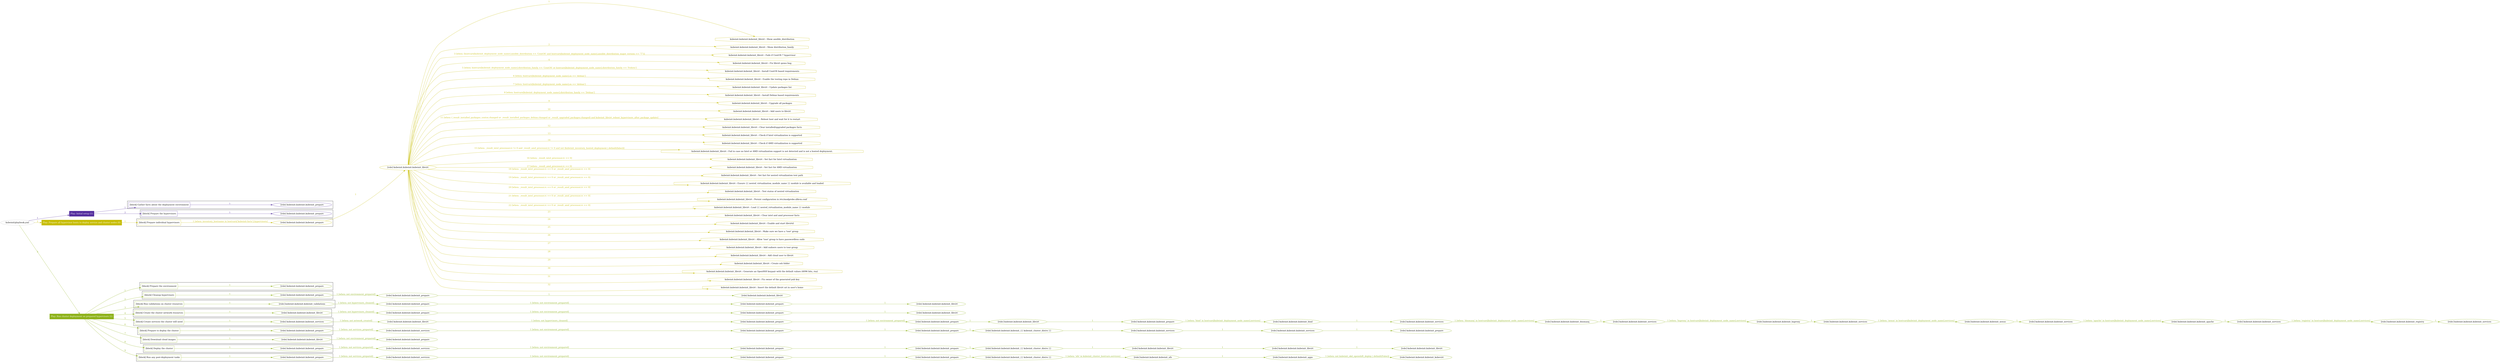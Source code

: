 digraph {
	graph [concentrate=true ordering=in rankdir=LR ratio=fill]
	edge [esep=5 sep=10]
	"kubeinit/playbook.yml" [id=root_node style=dotted]
	play_e0bf4c08 [label="Play: Initial setup (1)" color="#542e9e" fontcolor="#ffffff" id=play_e0bf4c08 shape=box style=filled tooltip=localhost]
	"kubeinit/playbook.yml" -> play_e0bf4c08 [label="1 " color="#542e9e" fontcolor="#542e9e" id=edge_5401f3f8 labeltooltip="1 " tooltip="1 "]
	subgraph "kubeinit.kubeinit.kubeinit_prepare" {
		role_69e6ae1b [label="[role] kubeinit.kubeinit.kubeinit_prepare" color="#542e9e" id=role_69e6ae1b tooltip="kubeinit.kubeinit.kubeinit_prepare"]
	}
	subgraph "kubeinit.kubeinit.kubeinit_prepare" {
		role_d6c76d60 [label="[role] kubeinit.kubeinit.kubeinit_prepare" color="#542e9e" id=role_d6c76d60 tooltip="kubeinit.kubeinit.kubeinit_prepare"]
	}
	subgraph "Play: Initial setup (1)" {
		play_e0bf4c08 -> block_129c2f53 [label=1 color="#542e9e" fontcolor="#542e9e" id=edge_1b90cc69 labeltooltip=1 tooltip=1]
		subgraph cluster_block_129c2f53 {
			block_129c2f53 [label="[block] Gather facts about the deployment environment" color="#542e9e" id=block_129c2f53 labeltooltip="Gather facts about the deployment environment" shape=box tooltip="Gather facts about the deployment environment"]
			block_129c2f53 -> role_69e6ae1b [label="1 " color="#542e9e" fontcolor="#542e9e" id=edge_d80760c0 labeltooltip="1 " tooltip="1 "]
		}
		play_e0bf4c08 -> block_8a245f55 [label=2 color="#542e9e" fontcolor="#542e9e" id=edge_60ea6bc7 labeltooltip=2 tooltip=2]
		subgraph cluster_block_8a245f55 {
			block_8a245f55 [label="[block] Prepare the hypervisors" color="#542e9e" id=block_8a245f55 labeltooltip="Prepare the hypervisors" shape=box tooltip="Prepare the hypervisors"]
			block_8a245f55 -> role_d6c76d60 [label="1 " color="#542e9e" fontcolor="#542e9e" id=edge_ec549a8e labeltooltip="1 " tooltip="1 "]
		}
	}
	play_4bc0455b [label="Play: Prepare all hypervisor hosts to deploy service and cluster nodes (0)" color="#c7bd05" fontcolor="#ffffff" id=play_4bc0455b shape=box style=filled tooltip="Play: Prepare all hypervisor hosts to deploy service and cluster nodes (0)"]
	"kubeinit/playbook.yml" -> play_4bc0455b [label="2 " color="#c7bd05" fontcolor="#c7bd05" id=edge_c69c53cf labeltooltip="2 " tooltip="2 "]
	subgraph "kubeinit.kubeinit.kubeinit_libvirt" {
		role_d40d4c05 [label="[role] kubeinit.kubeinit.kubeinit_libvirt" color="#c7bd05" id=role_d40d4c05 tooltip="kubeinit.kubeinit.kubeinit_libvirt"]
		task_e41931c2 [label="kubeinit.kubeinit.kubeinit_libvirt : Show ansible_distribution" color="#c7bd05" id=task_e41931c2 shape=octagon tooltip="kubeinit.kubeinit.kubeinit_libvirt : Show ansible_distribution"]
		role_d40d4c05 -> task_e41931c2 [label="1 " color="#c7bd05" fontcolor="#c7bd05" id=edge_30d52882 labeltooltip="1 " tooltip="1 "]
		task_c9f670c4 [label="kubeinit.kubeinit.kubeinit_libvirt : Show distribution_family" color="#c7bd05" id=task_c9f670c4 shape=octagon tooltip="kubeinit.kubeinit.kubeinit_libvirt : Show distribution_family"]
		role_d40d4c05 -> task_c9f670c4 [label="2 " color="#c7bd05" fontcolor="#c7bd05" id=edge_01db34e8 labeltooltip="2 " tooltip="2 "]
		task_d86501c7 [label="kubeinit.kubeinit.kubeinit_libvirt : Fails if CentOS 7 hypervisor" color="#c7bd05" id=task_d86501c7 shape=octagon tooltip="kubeinit.kubeinit.kubeinit_libvirt : Fails if CentOS 7 hypervisor"]
		role_d40d4c05 -> task_d86501c7 [label="3 [when: (hostvars[kubeinit_deployment_node_name].ansible_distribution == 'CentOS' and hostvars[kubeinit_deployment_node_name].ansible_distribution_major_version == \"7\")]" color="#c7bd05" fontcolor="#c7bd05" id=edge_7b9d6474 labeltooltip="3 [when: (hostvars[kubeinit_deployment_node_name].ansible_distribution == 'CentOS' and hostvars[kubeinit_deployment_node_name].ansible_distribution_major_version == \"7\")]" tooltip="3 [when: (hostvars[kubeinit_deployment_node_name].ansible_distribution == 'CentOS' and hostvars[kubeinit_deployment_node_name].ansible_distribution_major_version == \"7\")]"]
		task_9f5f9e89 [label="kubeinit.kubeinit.kubeinit_libvirt : Fix libvirt qemu bug" color="#c7bd05" id=task_9f5f9e89 shape=octagon tooltip="kubeinit.kubeinit.kubeinit_libvirt : Fix libvirt qemu bug"]
		role_d40d4c05 -> task_9f5f9e89 [label="4 " color="#c7bd05" fontcolor="#c7bd05" id=edge_3f93f304 labeltooltip="4 " tooltip="4 "]
		task_f97c9499 [label="kubeinit.kubeinit.kubeinit_libvirt : Install CentOS based requirements" color="#c7bd05" id=task_f97c9499 shape=octagon tooltip="kubeinit.kubeinit.kubeinit_libvirt : Install CentOS based requirements"]
		role_d40d4c05 -> task_f97c9499 [label="5 [when: hostvars[kubeinit_deployment_node_name].distribution_family == 'CentOS' or hostvars[kubeinit_deployment_node_name].distribution_family == 'Fedora']" color="#c7bd05" fontcolor="#c7bd05" id=edge_41f7c8f1 labeltooltip="5 [when: hostvars[kubeinit_deployment_node_name].distribution_family == 'CentOS' or hostvars[kubeinit_deployment_node_name].distribution_family == 'Fedora']" tooltip="5 [when: hostvars[kubeinit_deployment_node_name].distribution_family == 'CentOS' or hostvars[kubeinit_deployment_node_name].distribution_family == 'Fedora']"]
		task_84f9e36e [label="kubeinit.kubeinit.kubeinit_libvirt : Enable the testing repo in Debian" color="#c7bd05" id=task_84f9e36e shape=octagon tooltip="kubeinit.kubeinit.kubeinit_libvirt : Enable the testing repo in Debian"]
		role_d40d4c05 -> task_84f9e36e [label="6 [when: hostvars[kubeinit_deployment_node_name].os == 'debian']" color="#c7bd05" fontcolor="#c7bd05" id=edge_2ae220fc labeltooltip="6 [when: hostvars[kubeinit_deployment_node_name].os == 'debian']" tooltip="6 [when: hostvars[kubeinit_deployment_node_name].os == 'debian']"]
		task_37256a7b [label="kubeinit.kubeinit.kubeinit_libvirt : Update packages list" color="#c7bd05" id=task_37256a7b shape=octagon tooltip="kubeinit.kubeinit.kubeinit_libvirt : Update packages list"]
		role_d40d4c05 -> task_37256a7b [label="7 [when: hostvars[kubeinit_deployment_node_name].os == 'debian']" color="#c7bd05" fontcolor="#c7bd05" id=edge_0f2add7b labeltooltip="7 [when: hostvars[kubeinit_deployment_node_name].os == 'debian']" tooltip="7 [when: hostvars[kubeinit_deployment_node_name].os == 'debian']"]
		task_597ce46a [label="kubeinit.kubeinit.kubeinit_libvirt : Install Debian based requirements" color="#c7bd05" id=task_597ce46a shape=octagon tooltip="kubeinit.kubeinit.kubeinit_libvirt : Install Debian based requirements"]
		role_d40d4c05 -> task_597ce46a [label="8 [when: hostvars[kubeinit_deployment_node_name].distribution_family == 'Debian']" color="#c7bd05" fontcolor="#c7bd05" id=edge_6c8451ca labeltooltip="8 [when: hostvars[kubeinit_deployment_node_name].distribution_family == 'Debian']" tooltip="8 [when: hostvars[kubeinit_deployment_node_name].distribution_family == 'Debian']"]
		task_4a034f60 [label="kubeinit.kubeinit.kubeinit_libvirt : Upgrade all packages" color="#c7bd05" id=task_4a034f60 shape=octagon tooltip="kubeinit.kubeinit.kubeinit_libvirt : Upgrade all packages"]
		role_d40d4c05 -> task_4a034f60 [label="9 " color="#c7bd05" fontcolor="#c7bd05" id=edge_32ea7c5d labeltooltip="9 " tooltip="9 "]
		task_dfaf95fa [label="kubeinit.kubeinit.kubeinit_libvirt : Add users to libvirt" color="#c7bd05" id=task_dfaf95fa shape=octagon tooltip="kubeinit.kubeinit.kubeinit_libvirt : Add users to libvirt"]
		role_d40d4c05 -> task_dfaf95fa [label="10 " color="#c7bd05" fontcolor="#c7bd05" id=edge_50f6bd4f labeltooltip="10 " tooltip="10 "]
		task_f753045e [label="kubeinit.kubeinit.kubeinit_libvirt : Reboot host and wait for it to restart" color="#c7bd05" id=task_f753045e shape=octagon tooltip="kubeinit.kubeinit.kubeinit_libvirt : Reboot host and wait for it to restart"]
		role_d40d4c05 -> task_f753045e [label="11 [when: (_result_installed_packages_centos.changed or _result_installed_packages_debian.changed or _result_upgraded_packages.changed) and kubeinit_libvirt_reboot_hypervisors_after_package_update]" color="#c7bd05" fontcolor="#c7bd05" id=edge_c9550d17 labeltooltip="11 [when: (_result_installed_packages_centos.changed or _result_installed_packages_debian.changed or _result_upgraded_packages.changed) and kubeinit_libvirt_reboot_hypervisors_after_package_update]" tooltip="11 [when: (_result_installed_packages_centos.changed or _result_installed_packages_debian.changed or _result_upgraded_packages.changed) and kubeinit_libvirt_reboot_hypervisors_after_package_update]"]
		task_4d176b9f [label="kubeinit.kubeinit.kubeinit_libvirt : Clear installed/upgraded packages facts" color="#c7bd05" id=task_4d176b9f shape=octagon tooltip="kubeinit.kubeinit.kubeinit_libvirt : Clear installed/upgraded packages facts"]
		role_d40d4c05 -> task_4d176b9f [label="12 " color="#c7bd05" fontcolor="#c7bd05" id=edge_e0715146 labeltooltip="12 " tooltip="12 "]
		task_6f0e2f6c [label="kubeinit.kubeinit.kubeinit_libvirt : Check if Intel virtualization is supported" color="#c7bd05" id=task_6f0e2f6c shape=octagon tooltip="kubeinit.kubeinit.kubeinit_libvirt : Check if Intel virtualization is supported"]
		role_d40d4c05 -> task_6f0e2f6c [label="13 " color="#c7bd05" fontcolor="#c7bd05" id=edge_3e3944f4 labeltooltip="13 " tooltip="13 "]
		task_b70d9d99 [label="kubeinit.kubeinit.kubeinit_libvirt : Check if AMD virtualization is supported" color="#c7bd05" id=task_b70d9d99 shape=octagon tooltip="kubeinit.kubeinit.kubeinit_libvirt : Check if AMD virtualization is supported"]
		role_d40d4c05 -> task_b70d9d99 [label="14 " color="#c7bd05" fontcolor="#c7bd05" id=edge_db18f4e1 labeltooltip="14 " tooltip="14 "]
		task_955aed66 [label="kubeinit.kubeinit.kubeinit_libvirt : Fail in case no Intel or AMD virtualization support is not detected and is not a hosted deployment." color="#c7bd05" id=task_955aed66 shape=octagon tooltip="kubeinit.kubeinit.kubeinit_libvirt : Fail in case no Intel or AMD virtualization support is not detected and is not a hosted deployment."]
		role_d40d4c05 -> task_955aed66 [label="15 [when: _result_intel_processor.rc != 0 and _result_amd_processor.rc != 0 and not (kubeinit_inventory_hosted_deployment | default(false))]" color="#c7bd05" fontcolor="#c7bd05" id=edge_36eab62c labeltooltip="15 [when: _result_intel_processor.rc != 0 and _result_amd_processor.rc != 0 and not (kubeinit_inventory_hosted_deployment | default(false))]" tooltip="15 [when: _result_intel_processor.rc != 0 and _result_amd_processor.rc != 0 and not (kubeinit_inventory_hosted_deployment | default(false))]"]
		task_32be20cb [label="kubeinit.kubeinit.kubeinit_libvirt : Set fact for Intel virtualization" color="#c7bd05" id=task_32be20cb shape=octagon tooltip="kubeinit.kubeinit.kubeinit_libvirt : Set fact for Intel virtualization"]
		role_d40d4c05 -> task_32be20cb [label="16 [when: _result_intel_processor.rc == 0]" color="#c7bd05" fontcolor="#c7bd05" id=edge_2c08de52 labeltooltip="16 [when: _result_intel_processor.rc == 0]" tooltip="16 [when: _result_intel_processor.rc == 0]"]
		task_5bd2295d [label="kubeinit.kubeinit.kubeinit_libvirt : Set fact for AMD virtualization" color="#c7bd05" id=task_5bd2295d shape=octagon tooltip="kubeinit.kubeinit.kubeinit_libvirt : Set fact for AMD virtualization"]
		role_d40d4c05 -> task_5bd2295d [label="17 [when: _result_amd_processor.rc == 0]" color="#c7bd05" fontcolor="#c7bd05" id=edge_10561c8c labeltooltip="17 [when: _result_amd_processor.rc == 0]" tooltip="17 [when: _result_amd_processor.rc == 0]"]
		task_863f5dbf [label="kubeinit.kubeinit.kubeinit_libvirt : Set fact for nested virtualization test path" color="#c7bd05" id=task_863f5dbf shape=octagon tooltip="kubeinit.kubeinit.kubeinit_libvirt : Set fact for nested virtualization test path"]
		role_d40d4c05 -> task_863f5dbf [label="18 [when: _result_intel_processor.rc == 0 or _result_amd_processor.rc == 0]" color="#c7bd05" fontcolor="#c7bd05" id=edge_f1118306 labeltooltip="18 [when: _result_intel_processor.rc == 0 or _result_amd_processor.rc == 0]" tooltip="18 [when: _result_intel_processor.rc == 0 or _result_amd_processor.rc == 0]"]
		task_ead2997d [label="kubeinit.kubeinit.kubeinit_libvirt : Ensure {{ nested_virtualization_module_name }} module is available and loaded" color="#c7bd05" id=task_ead2997d shape=octagon tooltip="kubeinit.kubeinit.kubeinit_libvirt : Ensure {{ nested_virtualization_module_name }} module is available and loaded"]
		role_d40d4c05 -> task_ead2997d [label="19 [when: _result_intel_processor.rc == 0 or _result_amd_processor.rc == 0]" color="#c7bd05" fontcolor="#c7bd05" id=edge_8fea46fe labeltooltip="19 [when: _result_intel_processor.rc == 0 or _result_amd_processor.rc == 0]" tooltip="19 [when: _result_intel_processor.rc == 0 or _result_amd_processor.rc == 0]"]
		task_deb75cb1 [label="kubeinit.kubeinit.kubeinit_libvirt : Test status of nested virtualization" color="#c7bd05" id=task_deb75cb1 shape=octagon tooltip="kubeinit.kubeinit.kubeinit_libvirt : Test status of nested virtualization"]
		role_d40d4c05 -> task_deb75cb1 [label="20 [when: _result_intel_processor.rc == 0 or _result_amd_processor.rc == 0]" color="#c7bd05" fontcolor="#c7bd05" id=edge_4fb8304d labeltooltip="20 [when: _result_intel_processor.rc == 0 or _result_amd_processor.rc == 0]" tooltip="20 [when: _result_intel_processor.rc == 0 or _result_amd_processor.rc == 0]"]
		task_1b7b8a47 [label="kubeinit.kubeinit.kubeinit_libvirt : Persist configuration in /etc/modprobe.d/kvm.conf" color="#c7bd05" id=task_1b7b8a47 shape=octagon tooltip="kubeinit.kubeinit.kubeinit_libvirt : Persist configuration in /etc/modprobe.d/kvm.conf"]
		role_d40d4c05 -> task_1b7b8a47 [label="21 [when: _result_intel_processor.rc == 0 or _result_amd_processor.rc == 0]" color="#c7bd05" fontcolor="#c7bd05" id=edge_b06e1d0c labeltooltip="21 [when: _result_intel_processor.rc == 0 or _result_amd_processor.rc == 0]" tooltip="21 [when: _result_intel_processor.rc == 0 or _result_amd_processor.rc == 0]"]
		task_67653098 [label="kubeinit.kubeinit.kubeinit_libvirt : Load {{ nested_virtualization_module_name }} module" color="#c7bd05" id=task_67653098 shape=octagon tooltip="kubeinit.kubeinit.kubeinit_libvirt : Load {{ nested_virtualization_module_name }} module"]
		role_d40d4c05 -> task_67653098 [label="22 [when: _result_intel_processor.rc == 0 or _result_amd_processor.rc == 0]" color="#c7bd05" fontcolor="#c7bd05" id=edge_377772fb labeltooltip="22 [when: _result_intel_processor.rc == 0 or _result_amd_processor.rc == 0]" tooltip="22 [when: _result_intel_processor.rc == 0 or _result_amd_processor.rc == 0]"]
		task_587af7a3 [label="kubeinit.kubeinit.kubeinit_libvirt : Clear intel and amd processor facts" color="#c7bd05" id=task_587af7a3 shape=octagon tooltip="kubeinit.kubeinit.kubeinit_libvirt : Clear intel and amd processor facts"]
		role_d40d4c05 -> task_587af7a3 [label="23 " color="#c7bd05" fontcolor="#c7bd05" id=edge_5ef863fd labeltooltip="23 " tooltip="23 "]
		task_39c27777 [label="kubeinit.kubeinit.kubeinit_libvirt : Enable and start libvirtd" color="#c7bd05" id=task_39c27777 shape=octagon tooltip="kubeinit.kubeinit.kubeinit_libvirt : Enable and start libvirtd"]
		role_d40d4c05 -> task_39c27777 [label="24 " color="#c7bd05" fontcolor="#c7bd05" id=edge_99a2fe02 labeltooltip="24 " tooltip="24 "]
		task_4f30ce5c [label="kubeinit.kubeinit.kubeinit_libvirt : Make sure we have a 'toor' group" color="#c7bd05" id=task_4f30ce5c shape=octagon tooltip="kubeinit.kubeinit.kubeinit_libvirt : Make sure we have a 'toor' group"]
		role_d40d4c05 -> task_4f30ce5c [label="25 " color="#c7bd05" fontcolor="#c7bd05" id=edge_bdc59e83 labeltooltip="25 " tooltip="25 "]
		task_d09bcdd7 [label="kubeinit.kubeinit.kubeinit_libvirt : Allow 'toor' group to have passwordless sudo" color="#c7bd05" id=task_d09bcdd7 shape=octagon tooltip="kubeinit.kubeinit.kubeinit_libvirt : Allow 'toor' group to have passwordless sudo"]
		role_d40d4c05 -> task_d09bcdd7 [label="26 " color="#c7bd05" fontcolor="#c7bd05" id=edge_a4713ff1 labeltooltip="26 " tooltip="26 "]
		task_57490434 [label="kubeinit.kubeinit.kubeinit_libvirt : Add sudoers users to toor group" color="#c7bd05" id=task_57490434 shape=octagon tooltip="kubeinit.kubeinit.kubeinit_libvirt : Add sudoers users to toor group"]
		role_d40d4c05 -> task_57490434 [label="27 " color="#c7bd05" fontcolor="#c7bd05" id=edge_cfaaf73c labeltooltip="27 " tooltip="27 "]
		task_454d489e [label="kubeinit.kubeinit.kubeinit_libvirt : Add cloud user to libvirt" color="#c7bd05" id=task_454d489e shape=octagon tooltip="kubeinit.kubeinit.kubeinit_libvirt : Add cloud user to libvirt"]
		role_d40d4c05 -> task_454d489e [label="28 " color="#c7bd05" fontcolor="#c7bd05" id=edge_e1e58537 labeltooltip="28 " tooltip="28 "]
		task_1ac6f09b [label="kubeinit.kubeinit.kubeinit_libvirt : Create ssh folder" color="#c7bd05" id=task_1ac6f09b shape=octagon tooltip="kubeinit.kubeinit.kubeinit_libvirt : Create ssh folder"]
		role_d40d4c05 -> task_1ac6f09b [label="29 " color="#c7bd05" fontcolor="#c7bd05" id=edge_3360274a labeltooltip="29 " tooltip="29 "]
		task_0d7749b4 [label="kubeinit.kubeinit.kubeinit_libvirt : Generate an OpenSSH keypair with the default values (4096 bits, rsa)" color="#c7bd05" id=task_0d7749b4 shape=octagon tooltip="kubeinit.kubeinit.kubeinit_libvirt : Generate an OpenSSH keypair with the default values (4096 bits, rsa)"]
		role_d40d4c05 -> task_0d7749b4 [label="30 " color="#c7bd05" fontcolor="#c7bd05" id=edge_09f6b27c labeltooltip="30 " tooltip="30 "]
		task_f285896f [label="kubeinit.kubeinit.kubeinit_libvirt : Fix owner of the generated pub key" color="#c7bd05" id=task_f285896f shape=octagon tooltip="kubeinit.kubeinit.kubeinit_libvirt : Fix owner of the generated pub key"]
		role_d40d4c05 -> task_f285896f [label="31 " color="#c7bd05" fontcolor="#c7bd05" id=edge_e9d3a11a labeltooltip="31 " tooltip="31 "]
		task_6b40641c [label="kubeinit.kubeinit.kubeinit_libvirt : Insert the default libvirt uri in user's home" color="#c7bd05" id=task_6b40641c shape=octagon tooltip="kubeinit.kubeinit.kubeinit_libvirt : Insert the default libvirt uri in user's home"]
		role_d40d4c05 -> task_6b40641c [label="32 " color="#c7bd05" fontcolor="#c7bd05" id=edge_772275cd labeltooltip="32 " tooltip="32 "]
	}
	subgraph "kubeinit.kubeinit.kubeinit_prepare" {
		role_ee5ea45c [label="[role] kubeinit.kubeinit.kubeinit_prepare" color="#c7bd05" id=role_ee5ea45c tooltip="kubeinit.kubeinit.kubeinit_prepare"]
		role_ee5ea45c -> role_d40d4c05 [label="1 " color="#c7bd05" fontcolor="#c7bd05" id=edge_d018cdbc labeltooltip="1 " tooltip="1 "]
	}
	subgraph "Play: Prepare all hypervisor hosts to deploy service and cluster nodes (0)" {
		play_4bc0455b -> block_8ddeccf2 [label=1 color="#c7bd05" fontcolor="#c7bd05" id=edge_671a1360 labeltooltip=1 tooltip=1]
		subgraph cluster_block_8ddeccf2 {
			block_8ddeccf2 [label="[block] Prepare individual hypervisors" color="#c7bd05" id=block_8ddeccf2 labeltooltip="Prepare individual hypervisors" shape=box tooltip="Prepare individual hypervisors"]
			block_8ddeccf2 -> role_ee5ea45c [label="1 [when: inventory_hostname in hostvars['kubeinit-facts'].hypervisors]" color="#c7bd05" fontcolor="#c7bd05" id=edge_03330a04 labeltooltip="1 [when: inventory_hostname in hostvars['kubeinit-facts'].hypervisors]" tooltip="1 [when: inventory_hostname in hostvars['kubeinit-facts'].hypervisors]"]
		}
	}
	play_6e1e70af [label="Play: Run cluster deployment on prepared hypervisors (1)" color="#8eb21a" fontcolor="#ffffff" id=play_6e1e70af shape=box style=filled tooltip=localhost]
	"kubeinit/playbook.yml" -> play_6e1e70af [label="3 " color="#8eb21a" fontcolor="#8eb21a" id=edge_30b9a715 labeltooltip="3 " tooltip="3 "]
	subgraph "kubeinit.kubeinit.kubeinit_prepare" {
		role_522d4831 [label="[role] kubeinit.kubeinit.kubeinit_prepare" color="#8eb21a" id=role_522d4831 tooltip="kubeinit.kubeinit.kubeinit_prepare"]
	}
	subgraph "kubeinit.kubeinit.kubeinit_libvirt" {
		role_f3c8658f [label="[role] kubeinit.kubeinit.kubeinit_libvirt" color="#8eb21a" id=role_f3c8658f tooltip="kubeinit.kubeinit.kubeinit_libvirt"]
	}
	subgraph "kubeinit.kubeinit.kubeinit_prepare" {
		role_e70cbf87 [label="[role] kubeinit.kubeinit.kubeinit_prepare" color="#8eb21a" id=role_e70cbf87 tooltip="kubeinit.kubeinit.kubeinit_prepare"]
		role_e70cbf87 -> role_f3c8658f [label="1 " color="#8eb21a" fontcolor="#8eb21a" id=edge_44b5d4f0 labeltooltip="1 " tooltip="1 "]
	}
	subgraph "kubeinit.kubeinit.kubeinit_prepare" {
		role_12e884f3 [label="[role] kubeinit.kubeinit.kubeinit_prepare" color="#8eb21a" id=role_12e884f3 tooltip="kubeinit.kubeinit.kubeinit_prepare"]
		role_12e884f3 -> role_e70cbf87 [label="1 [when: not environment_prepared]" color="#8eb21a" fontcolor="#8eb21a" id=edge_d29a7da1 labeltooltip="1 [when: not environment_prepared]" tooltip="1 [when: not environment_prepared]"]
	}
	subgraph "kubeinit.kubeinit.kubeinit_libvirt" {
		role_f1784a32 [label="[role] kubeinit.kubeinit.kubeinit_libvirt" color="#8eb21a" id=role_f1784a32 tooltip="kubeinit.kubeinit.kubeinit_libvirt"]
	}
	subgraph "kubeinit.kubeinit.kubeinit_prepare" {
		role_d295dc04 [label="[role] kubeinit.kubeinit.kubeinit_prepare" color="#8eb21a" id=role_d295dc04 tooltip="kubeinit.kubeinit.kubeinit_prepare"]
		role_d295dc04 -> role_f1784a32 [label="1 " color="#8eb21a" fontcolor="#8eb21a" id=edge_01bf6bdf labeltooltip="1 " tooltip="1 "]
	}
	subgraph "kubeinit.kubeinit.kubeinit_prepare" {
		role_2baa0c3f [label="[role] kubeinit.kubeinit.kubeinit_prepare" color="#8eb21a" id=role_2baa0c3f tooltip="kubeinit.kubeinit.kubeinit_prepare"]
		role_2baa0c3f -> role_d295dc04 [label="1 [when: not environment_prepared]" color="#8eb21a" fontcolor="#8eb21a" id=edge_bf06414a labeltooltip="1 [when: not environment_prepared]" tooltip="1 [when: not environment_prepared]"]
	}
	subgraph "kubeinit.kubeinit.kubeinit_validations" {
		role_b796edd0 [label="[role] kubeinit.kubeinit.kubeinit_validations" color="#8eb21a" id=role_b796edd0 tooltip="kubeinit.kubeinit.kubeinit_validations"]
		role_b796edd0 -> role_2baa0c3f [label="1 [when: not hypervisors_cleaned]" color="#8eb21a" fontcolor="#8eb21a" id=edge_26816512 labeltooltip="1 [when: not hypervisors_cleaned]" tooltip="1 [when: not hypervisors_cleaned]"]
	}
	subgraph "kubeinit.kubeinit.kubeinit_libvirt" {
		role_2b6cbdf7 [label="[role] kubeinit.kubeinit.kubeinit_libvirt" color="#8eb21a" id=role_2b6cbdf7 tooltip="kubeinit.kubeinit.kubeinit_libvirt"]
	}
	subgraph "kubeinit.kubeinit.kubeinit_prepare" {
		role_1c2dda0e [label="[role] kubeinit.kubeinit.kubeinit_prepare" color="#8eb21a" id=role_1c2dda0e tooltip="kubeinit.kubeinit.kubeinit_prepare"]
		role_1c2dda0e -> role_2b6cbdf7 [label="1 " color="#8eb21a" fontcolor="#8eb21a" id=edge_f6bea035 labeltooltip="1 " tooltip="1 "]
	}
	subgraph "kubeinit.kubeinit.kubeinit_prepare" {
		role_a29aa415 [label="[role] kubeinit.kubeinit.kubeinit_prepare" color="#8eb21a" id=role_a29aa415 tooltip="kubeinit.kubeinit.kubeinit_prepare"]
		role_a29aa415 -> role_1c2dda0e [label="1 [when: not environment_prepared]" color="#8eb21a" fontcolor="#8eb21a" id=edge_3cd0dd1f labeltooltip="1 [when: not environment_prepared]" tooltip="1 [when: not environment_prepared]"]
	}
	subgraph "kubeinit.kubeinit.kubeinit_libvirt" {
		role_724c7a65 [label="[role] kubeinit.kubeinit.kubeinit_libvirt" color="#8eb21a" id=role_724c7a65 tooltip="kubeinit.kubeinit.kubeinit_libvirt"]
		role_724c7a65 -> role_a29aa415 [label="1 [when: not hypervisors_cleaned]" color="#8eb21a" fontcolor="#8eb21a" id=edge_382a3648 labeltooltip="1 [when: not hypervisors_cleaned]" tooltip="1 [when: not hypervisors_cleaned]"]
	}
	subgraph "kubeinit.kubeinit.kubeinit_services" {
		role_42a97e26 [label="[role] kubeinit.kubeinit.kubeinit_services" color="#8eb21a" id=role_42a97e26 tooltip="kubeinit.kubeinit.kubeinit_services"]
	}
	subgraph "kubeinit.kubeinit.kubeinit_registry" {
		role_144451c3 [label="[role] kubeinit.kubeinit.kubeinit_registry" color="#8eb21a" id=role_144451c3 tooltip="kubeinit.kubeinit.kubeinit_registry"]
		role_144451c3 -> role_42a97e26 [label="1 " color="#8eb21a" fontcolor="#8eb21a" id=edge_c3150470 labeltooltip="1 " tooltip="1 "]
	}
	subgraph "kubeinit.kubeinit.kubeinit_services" {
		role_c50b7de5 [label="[role] kubeinit.kubeinit.kubeinit_services" color="#8eb21a" id=role_c50b7de5 tooltip="kubeinit.kubeinit.kubeinit_services"]
		role_c50b7de5 -> role_144451c3 [label="1 [when: 'registry' in hostvars[kubeinit_deployment_node_name].services]" color="#8eb21a" fontcolor="#8eb21a" id=edge_d995663a labeltooltip="1 [when: 'registry' in hostvars[kubeinit_deployment_node_name].services]" tooltip="1 [when: 'registry' in hostvars[kubeinit_deployment_node_name].services]"]
	}
	subgraph "kubeinit.kubeinit.kubeinit_apache" {
		role_1ea6b3be [label="[role] kubeinit.kubeinit.kubeinit_apache" color="#8eb21a" id=role_1ea6b3be tooltip="kubeinit.kubeinit.kubeinit_apache"]
		role_1ea6b3be -> role_c50b7de5 [label="1 " color="#8eb21a" fontcolor="#8eb21a" id=edge_a5f891a5 labeltooltip="1 " tooltip="1 "]
	}
	subgraph "kubeinit.kubeinit.kubeinit_services" {
		role_d2e11042 [label="[role] kubeinit.kubeinit.kubeinit_services" color="#8eb21a" id=role_d2e11042 tooltip="kubeinit.kubeinit.kubeinit_services"]
		role_d2e11042 -> role_1ea6b3be [label="1 [when: 'apache' in hostvars[kubeinit_deployment_node_name].services]" color="#8eb21a" fontcolor="#8eb21a" id=edge_7c470a50 labeltooltip="1 [when: 'apache' in hostvars[kubeinit_deployment_node_name].services]" tooltip="1 [when: 'apache' in hostvars[kubeinit_deployment_node_name].services]"]
	}
	subgraph "kubeinit.kubeinit.kubeinit_nexus" {
		role_61ad3df4 [label="[role] kubeinit.kubeinit.kubeinit_nexus" color="#8eb21a" id=role_61ad3df4 tooltip="kubeinit.kubeinit.kubeinit_nexus"]
		role_61ad3df4 -> role_d2e11042 [label="1 " color="#8eb21a" fontcolor="#8eb21a" id=edge_fd4a0e10 labeltooltip="1 " tooltip="1 "]
	}
	subgraph "kubeinit.kubeinit.kubeinit_services" {
		role_625ece23 [label="[role] kubeinit.kubeinit.kubeinit_services" color="#8eb21a" id=role_625ece23 tooltip="kubeinit.kubeinit.kubeinit_services"]
		role_625ece23 -> role_61ad3df4 [label="1 [when: 'nexus' in hostvars[kubeinit_deployment_node_name].services]" color="#8eb21a" fontcolor="#8eb21a" id=edge_c35a73c0 labeltooltip="1 [when: 'nexus' in hostvars[kubeinit_deployment_node_name].services]" tooltip="1 [when: 'nexus' in hostvars[kubeinit_deployment_node_name].services]"]
	}
	subgraph "kubeinit.kubeinit.kubeinit_haproxy" {
		role_4cec2752 [label="[role] kubeinit.kubeinit.kubeinit_haproxy" color="#8eb21a" id=role_4cec2752 tooltip="kubeinit.kubeinit.kubeinit_haproxy"]
		role_4cec2752 -> role_625ece23 [label="1 " color="#8eb21a" fontcolor="#8eb21a" id=edge_1734eb3f labeltooltip="1 " tooltip="1 "]
	}
	subgraph "kubeinit.kubeinit.kubeinit_services" {
		role_e33db0b8 [label="[role] kubeinit.kubeinit.kubeinit_services" color="#8eb21a" id=role_e33db0b8 tooltip="kubeinit.kubeinit.kubeinit_services"]
		role_e33db0b8 -> role_4cec2752 [label="1 [when: 'haproxy' in hostvars[kubeinit_deployment_node_name].services]" color="#8eb21a" fontcolor="#8eb21a" id=edge_a254e1e9 labeltooltip="1 [when: 'haproxy' in hostvars[kubeinit_deployment_node_name].services]" tooltip="1 [when: 'haproxy' in hostvars[kubeinit_deployment_node_name].services]"]
	}
	subgraph "kubeinit.kubeinit.kubeinit_dnsmasq" {
		role_a1f7fc62 [label="[role] kubeinit.kubeinit.kubeinit_dnsmasq" color="#8eb21a" id=role_a1f7fc62 tooltip="kubeinit.kubeinit.kubeinit_dnsmasq"]
		role_a1f7fc62 -> role_e33db0b8 [label="1 " color="#8eb21a" fontcolor="#8eb21a" id=edge_741f4836 labeltooltip="1 " tooltip="1 "]
	}
	subgraph "kubeinit.kubeinit.kubeinit_services" {
		role_3e14f101 [label="[role] kubeinit.kubeinit.kubeinit_services" color="#8eb21a" id=role_3e14f101 tooltip="kubeinit.kubeinit.kubeinit_services"]
		role_3e14f101 -> role_a1f7fc62 [label="1 [when: 'dnsmasq' in hostvars[kubeinit_deployment_node_name].services]" color="#8eb21a" fontcolor="#8eb21a" id=edge_aebbcb8c labeltooltip="1 [when: 'dnsmasq' in hostvars[kubeinit_deployment_node_name].services]" tooltip="1 [when: 'dnsmasq' in hostvars[kubeinit_deployment_node_name].services]"]
	}
	subgraph "kubeinit.kubeinit.kubeinit_bind" {
		role_80a66b13 [label="[role] kubeinit.kubeinit.kubeinit_bind" color="#8eb21a" id=role_80a66b13 tooltip="kubeinit.kubeinit.kubeinit_bind"]
		role_80a66b13 -> role_3e14f101 [label="1 " color="#8eb21a" fontcolor="#8eb21a" id=edge_4479acf4 labeltooltip="1 " tooltip="1 "]
	}
	subgraph "kubeinit.kubeinit.kubeinit_prepare" {
		role_4902aea5 [label="[role] kubeinit.kubeinit.kubeinit_prepare" color="#8eb21a" id=role_4902aea5 tooltip="kubeinit.kubeinit.kubeinit_prepare"]
		role_4902aea5 -> role_80a66b13 [label="1 [when: 'bind' in hostvars[kubeinit_deployment_node_name].services]" color="#8eb21a" fontcolor="#8eb21a" id=edge_29ba1b58 labeltooltip="1 [when: 'bind' in hostvars[kubeinit_deployment_node_name].services]" tooltip="1 [when: 'bind' in hostvars[kubeinit_deployment_node_name].services]"]
	}
	subgraph "kubeinit.kubeinit.kubeinit_libvirt" {
		role_2873beda [label="[role] kubeinit.kubeinit.kubeinit_libvirt" color="#8eb21a" id=role_2873beda tooltip="kubeinit.kubeinit.kubeinit_libvirt"]
		role_2873beda -> role_4902aea5 [label="1 " color="#8eb21a" fontcolor="#8eb21a" id=edge_eb47f7ed labeltooltip="1 " tooltip="1 "]
	}
	subgraph "kubeinit.kubeinit.kubeinit_prepare" {
		role_71ad7663 [label="[role] kubeinit.kubeinit.kubeinit_prepare" color="#8eb21a" id=role_71ad7663 tooltip="kubeinit.kubeinit.kubeinit_prepare"]
		role_71ad7663 -> role_2873beda [label="1 " color="#8eb21a" fontcolor="#8eb21a" id=edge_f6100a21 labeltooltip="1 " tooltip="1 "]
	}
	subgraph "kubeinit.kubeinit.kubeinit_prepare" {
		role_fb500ae6 [label="[role] kubeinit.kubeinit.kubeinit_prepare" color="#8eb21a" id=role_fb500ae6 tooltip="kubeinit.kubeinit.kubeinit_prepare"]
		role_fb500ae6 -> role_71ad7663 [label="1 [when: not environment_prepared]" color="#8eb21a" fontcolor="#8eb21a" id=edge_18503bc0 labeltooltip="1 [when: not environment_prepared]" tooltip="1 [when: not environment_prepared]"]
	}
	subgraph "kubeinit.kubeinit.kubeinit_libvirt" {
		role_91659a33 [label="[role] kubeinit.kubeinit.kubeinit_libvirt" color="#8eb21a" id=role_91659a33 tooltip="kubeinit.kubeinit.kubeinit_libvirt"]
		role_91659a33 -> role_fb500ae6 [label="1 [when: not hypervisors_cleaned]" color="#8eb21a" fontcolor="#8eb21a" id=edge_ef576357 labeltooltip="1 [when: not hypervisors_cleaned]" tooltip="1 [when: not hypervisors_cleaned]"]
	}
	subgraph "kubeinit.kubeinit.kubeinit_services" {
		role_8db8bf00 [label="[role] kubeinit.kubeinit.kubeinit_services" color="#8eb21a" id=role_8db8bf00 tooltip="kubeinit.kubeinit.kubeinit_services"]
		role_8db8bf00 -> role_91659a33 [label="1 [when: not network_created]" color="#8eb21a" fontcolor="#8eb21a" id=edge_59eb3db2 labeltooltip="1 [when: not network_created]" tooltip="1 [when: not network_created]"]
	}
	subgraph "kubeinit.kubeinit.kubeinit_prepare" {
		role_5427763c [label="[role] kubeinit.kubeinit.kubeinit_prepare" color="#8eb21a" id=role_5427763c tooltip="kubeinit.kubeinit.kubeinit_prepare"]
	}
	subgraph "kubeinit.kubeinit.kubeinit_services" {
		role_61548a1b [label="[role] kubeinit.kubeinit.kubeinit_services" color="#8eb21a" id=role_61548a1b tooltip="kubeinit.kubeinit.kubeinit_services"]
		role_61548a1b -> role_5427763c [label="1 " color="#8eb21a" fontcolor="#8eb21a" id=edge_a0219fb5 labeltooltip="1 " tooltip="1 "]
	}
	subgraph "kubeinit.kubeinit.kubeinit_services" {
		role_3f0614b5 [label="[role] kubeinit.kubeinit.kubeinit_services" color="#8eb21a" id=role_3f0614b5 tooltip="kubeinit.kubeinit.kubeinit_services"]
		role_3f0614b5 -> role_61548a1b [label="1 " color="#8eb21a" fontcolor="#8eb21a" id=edge_317837e9 labeltooltip="1 " tooltip="1 "]
	}
	subgraph "kubeinit.kubeinit.kubeinit_{{ kubeinit_cluster_distro }}" {
		role_b2a23063 [label="[role] kubeinit.kubeinit.kubeinit_{{ kubeinit_cluster_distro }}" color="#8eb21a" id=role_b2a23063 tooltip="kubeinit.kubeinit.kubeinit_{{ kubeinit_cluster_distro }}"]
		role_b2a23063 -> role_3f0614b5 [label="1 " color="#8eb21a" fontcolor="#8eb21a" id=edge_c722993e labeltooltip="1 " tooltip="1 "]
	}
	subgraph "kubeinit.kubeinit.kubeinit_prepare" {
		role_989a25c1 [label="[role] kubeinit.kubeinit.kubeinit_prepare" color="#8eb21a" id=role_989a25c1 tooltip="kubeinit.kubeinit.kubeinit_prepare"]
		role_989a25c1 -> role_b2a23063 [label="1 " color="#8eb21a" fontcolor="#8eb21a" id=edge_a7e50c54 labeltooltip="1 " tooltip="1 "]
	}
	subgraph "kubeinit.kubeinit.kubeinit_prepare" {
		role_e1feba01 [label="[role] kubeinit.kubeinit.kubeinit_prepare" color="#8eb21a" id=role_e1feba01 tooltip="kubeinit.kubeinit.kubeinit_prepare"]
		role_e1feba01 -> role_989a25c1 [label="1 " color="#8eb21a" fontcolor="#8eb21a" id=edge_929a39a2 labeltooltip="1 " tooltip="1 "]
	}
	subgraph "kubeinit.kubeinit.kubeinit_services" {
		role_beaa5f92 [label="[role] kubeinit.kubeinit.kubeinit_services" color="#8eb21a" id=role_beaa5f92 tooltip="kubeinit.kubeinit.kubeinit_services"]
		role_beaa5f92 -> role_e1feba01 [label="1 [when: not environment_prepared]" color="#8eb21a" fontcolor="#8eb21a" id=edge_1dcee24d labeltooltip="1 [when: not environment_prepared]" tooltip="1 [when: not environment_prepared]"]
	}
	subgraph "kubeinit.kubeinit.kubeinit_prepare" {
		role_56f81f6d [label="[role] kubeinit.kubeinit.kubeinit_prepare" color="#8eb21a" id=role_56f81f6d tooltip="kubeinit.kubeinit.kubeinit_prepare"]
		role_56f81f6d -> role_beaa5f92 [label="1 [when: not services_prepared]" color="#8eb21a" fontcolor="#8eb21a" id=edge_23ae9988 labeltooltip="1 [when: not services_prepared]" tooltip="1 [when: not services_prepared]"]
	}
	subgraph "kubeinit.kubeinit.kubeinit_prepare" {
		role_3f7beb9d [label="[role] kubeinit.kubeinit.kubeinit_prepare" color="#8eb21a" id=role_3f7beb9d tooltip="kubeinit.kubeinit.kubeinit_prepare"]
	}
	subgraph "kubeinit.kubeinit.kubeinit_libvirt" {
		role_7a4e03b5 [label="[role] kubeinit.kubeinit.kubeinit_libvirt" color="#8eb21a" id=role_7a4e03b5 tooltip="kubeinit.kubeinit.kubeinit_libvirt"]
		role_7a4e03b5 -> role_3f7beb9d [label="1 [when: not environment_prepared]" color="#8eb21a" fontcolor="#8eb21a" id=edge_e0f578fd labeltooltip="1 [when: not environment_prepared]" tooltip="1 [when: not environment_prepared]"]
	}
	subgraph "kubeinit.kubeinit.kubeinit_libvirt" {
		role_558b2735 [label="[role] kubeinit.kubeinit.kubeinit_libvirt" color="#8eb21a" id=role_558b2735 tooltip="kubeinit.kubeinit.kubeinit_libvirt"]
	}
	subgraph "kubeinit.kubeinit.kubeinit_libvirt" {
		role_63e3447e [label="[role] kubeinit.kubeinit.kubeinit_libvirt" color="#8eb21a" id=role_63e3447e tooltip="kubeinit.kubeinit.kubeinit_libvirt"]
		role_63e3447e -> role_558b2735 [label="1 " color="#8eb21a" fontcolor="#8eb21a" id=edge_dc1f9ccf labeltooltip="1 " tooltip="1 "]
	}
	subgraph "kubeinit.kubeinit.kubeinit_libvirt" {
		role_50cf3236 [label="[role] kubeinit.kubeinit.kubeinit_libvirt" color="#8eb21a" id=role_50cf3236 tooltip="kubeinit.kubeinit.kubeinit_libvirt"]
		role_50cf3236 -> role_63e3447e [label="1 " color="#8eb21a" fontcolor="#8eb21a" id=edge_36e1f85b labeltooltip="1 " tooltip="1 "]
	}
	subgraph "kubeinit.kubeinit.kubeinit_{{ kubeinit_cluster_distro }}" {
		role_deee5c71 [label="[role] kubeinit.kubeinit.kubeinit_{{ kubeinit_cluster_distro }}" color="#8eb21a" id=role_deee5c71 tooltip="kubeinit.kubeinit.kubeinit_{{ kubeinit_cluster_distro }}"]
		role_deee5c71 -> role_50cf3236 [label="1 " color="#8eb21a" fontcolor="#8eb21a" id=edge_bf51cf40 labeltooltip="1 " tooltip="1 "]
	}
	subgraph "kubeinit.kubeinit.kubeinit_prepare" {
		role_9ec3fd7f [label="[role] kubeinit.kubeinit.kubeinit_prepare" color="#8eb21a" id=role_9ec3fd7f tooltip="kubeinit.kubeinit.kubeinit_prepare"]
		role_9ec3fd7f -> role_deee5c71 [label="1 " color="#8eb21a" fontcolor="#8eb21a" id=edge_6f3258b5 labeltooltip="1 " tooltip="1 "]
	}
	subgraph "kubeinit.kubeinit.kubeinit_prepare" {
		role_585bce43 [label="[role] kubeinit.kubeinit.kubeinit_prepare" color="#8eb21a" id=role_585bce43 tooltip="kubeinit.kubeinit.kubeinit_prepare"]
		role_585bce43 -> role_9ec3fd7f [label="1 " color="#8eb21a" fontcolor="#8eb21a" id=edge_6d914a5b labeltooltip="1 " tooltip="1 "]
	}
	subgraph "kubeinit.kubeinit.kubeinit_services" {
		role_d1812fd5 [label="[role] kubeinit.kubeinit.kubeinit_services" color="#8eb21a" id=role_d1812fd5 tooltip="kubeinit.kubeinit.kubeinit_services"]
		role_d1812fd5 -> role_585bce43 [label="1 [when: not environment_prepared]" color="#8eb21a" fontcolor="#8eb21a" id=edge_a2c0a4de labeltooltip="1 [when: not environment_prepared]" tooltip="1 [when: not environment_prepared]"]
	}
	subgraph "kubeinit.kubeinit.kubeinit_prepare" {
		role_43e5801f [label="[role] kubeinit.kubeinit.kubeinit_prepare" color="#8eb21a" id=role_43e5801f tooltip="kubeinit.kubeinit.kubeinit_prepare"]
		role_43e5801f -> role_d1812fd5 [label="1 [when: not services_prepared]" color="#8eb21a" fontcolor="#8eb21a" id=edge_bd77cacc labeltooltip="1 [when: not services_prepared]" tooltip="1 [when: not services_prepared]"]
	}
	subgraph "kubeinit.kubeinit.kubeinit_kubevirt" {
		role_10454f94 [label="[role] kubeinit.kubeinit.kubeinit_kubevirt" color="#8eb21a" id=role_10454f94 tooltip="kubeinit.kubeinit.kubeinit_kubevirt"]
	}
	subgraph "kubeinit.kubeinit.kubeinit_apps" {
		role_f2ef7254 [label="[role] kubeinit.kubeinit.kubeinit_apps" color="#8eb21a" id=role_f2ef7254 tooltip="kubeinit.kubeinit.kubeinit_apps"]
		role_f2ef7254 -> role_10454f94 [label="1 [when: not kubeinit_okd_openshift_deploy | default(False)]" color="#8eb21a" fontcolor="#8eb21a" id=edge_1ce18a8c labeltooltip="1 [when: not kubeinit_okd_openshift_deploy | default(False)]" tooltip="1 [when: not kubeinit_okd_openshift_deploy | default(False)]"]
	}
	subgraph "kubeinit.kubeinit.kubeinit_nfs" {
		role_3f823ce3 [label="[role] kubeinit.kubeinit.kubeinit_nfs" color="#8eb21a" id=role_3f823ce3 tooltip="kubeinit.kubeinit.kubeinit_nfs"]
		role_3f823ce3 -> role_f2ef7254 [label="1 " color="#8eb21a" fontcolor="#8eb21a" id=edge_0d4d1c1f labeltooltip="1 " tooltip="1 "]
	}
	subgraph "kubeinit.kubeinit.kubeinit_{{ kubeinit_cluster_distro }}" {
		role_2a074f46 [label="[role] kubeinit.kubeinit.kubeinit_{{ kubeinit_cluster_distro }}" color="#8eb21a" id=role_2a074f46 tooltip="kubeinit.kubeinit.kubeinit_{{ kubeinit_cluster_distro }}"]
		role_2a074f46 -> role_3f823ce3 [label="1 [when: 'nfs' in kubeinit_cluster_hostvars.services]" color="#8eb21a" fontcolor="#8eb21a" id=edge_73a1ce15 labeltooltip="1 [when: 'nfs' in kubeinit_cluster_hostvars.services]" tooltip="1 [when: 'nfs' in kubeinit_cluster_hostvars.services]"]
	}
	subgraph "kubeinit.kubeinit.kubeinit_prepare" {
		role_dc36c23a [label="[role] kubeinit.kubeinit.kubeinit_prepare" color="#8eb21a" id=role_dc36c23a tooltip="kubeinit.kubeinit.kubeinit_prepare"]
		role_dc36c23a -> role_2a074f46 [label="1 " color="#8eb21a" fontcolor="#8eb21a" id=edge_061e0172 labeltooltip="1 " tooltip="1 "]
	}
	subgraph "kubeinit.kubeinit.kubeinit_prepare" {
		role_c6a1479c [label="[role] kubeinit.kubeinit.kubeinit_prepare" color="#8eb21a" id=role_c6a1479c tooltip="kubeinit.kubeinit.kubeinit_prepare"]
		role_c6a1479c -> role_dc36c23a [label="1 " color="#8eb21a" fontcolor="#8eb21a" id=edge_6e25ca06 labeltooltip="1 " tooltip="1 "]
	}
	subgraph "kubeinit.kubeinit.kubeinit_services" {
		role_ef2b09d9 [label="[role] kubeinit.kubeinit.kubeinit_services" color="#8eb21a" id=role_ef2b09d9 tooltip="kubeinit.kubeinit.kubeinit_services"]
		role_ef2b09d9 -> role_c6a1479c [label="1 [when: not environment_prepared]" color="#8eb21a" fontcolor="#8eb21a" id=edge_91d635d0 labeltooltip="1 [when: not environment_prepared]" tooltip="1 [when: not environment_prepared]"]
	}
	subgraph "kubeinit.kubeinit.kubeinit_prepare" {
		role_725cded9 [label="[role] kubeinit.kubeinit.kubeinit_prepare" color="#8eb21a" id=role_725cded9 tooltip="kubeinit.kubeinit.kubeinit_prepare"]
		role_725cded9 -> role_ef2b09d9 [label="1 [when: not services_prepared]" color="#8eb21a" fontcolor="#8eb21a" id=edge_4ed04be1 labeltooltip="1 [when: not services_prepared]" tooltip="1 [when: not services_prepared]"]
	}
	subgraph "Play: Run cluster deployment on prepared hypervisors (1)" {
		play_6e1e70af -> block_e8119f5d [label=1 color="#8eb21a" fontcolor="#8eb21a" id=edge_eb974164 labeltooltip=1 tooltip=1]
		subgraph cluster_block_e8119f5d {
			block_e8119f5d [label="[block] Prepare the environment" color="#8eb21a" id=block_e8119f5d labeltooltip="Prepare the environment" shape=box tooltip="Prepare the environment"]
			block_e8119f5d -> role_522d4831 [label="1 " color="#8eb21a" fontcolor="#8eb21a" id=edge_cac21314 labeltooltip="1 " tooltip="1 "]
		}
		play_6e1e70af -> block_1b70c0d0 [label=2 color="#8eb21a" fontcolor="#8eb21a" id=edge_00e8dc8a labeltooltip=2 tooltip=2]
		subgraph cluster_block_1b70c0d0 {
			block_1b70c0d0 [label="[block] Cleanup hypervisors" color="#8eb21a" id=block_1b70c0d0 labeltooltip="Cleanup hypervisors" shape=box tooltip="Cleanup hypervisors"]
			block_1b70c0d0 -> role_12e884f3 [label="1 " color="#8eb21a" fontcolor="#8eb21a" id=edge_94fd244b labeltooltip="1 " tooltip="1 "]
		}
		play_6e1e70af -> block_26c85bcc [label=3 color="#8eb21a" fontcolor="#8eb21a" id=edge_f5c58984 labeltooltip=3 tooltip=3]
		subgraph cluster_block_26c85bcc {
			block_26c85bcc [label="[block] Run validations on cluster resources" color="#8eb21a" id=block_26c85bcc labeltooltip="Run validations on cluster resources" shape=box tooltip="Run validations on cluster resources"]
			block_26c85bcc -> role_b796edd0 [label="1 " color="#8eb21a" fontcolor="#8eb21a" id=edge_778b6a5f labeltooltip="1 " tooltip="1 "]
		}
		play_6e1e70af -> block_bf8a339b [label=4 color="#8eb21a" fontcolor="#8eb21a" id=edge_72c6072d labeltooltip=4 tooltip=4]
		subgraph cluster_block_bf8a339b {
			block_bf8a339b [label="[block] Create the cluster network resources" color="#8eb21a" id=block_bf8a339b labeltooltip="Create the cluster network resources" shape=box tooltip="Create the cluster network resources"]
			block_bf8a339b -> role_724c7a65 [label="1 " color="#8eb21a" fontcolor="#8eb21a" id=edge_9244ff47 labeltooltip="1 " tooltip="1 "]
		}
		play_6e1e70af -> block_32aa4a66 [label=5 color="#8eb21a" fontcolor="#8eb21a" id=edge_c8d2ce06 labeltooltip=5 tooltip=5]
		subgraph cluster_block_32aa4a66 {
			block_32aa4a66 [label="[block] Create services the cluster will need" color="#8eb21a" id=block_32aa4a66 labeltooltip="Create services the cluster will need" shape=box tooltip="Create services the cluster will need"]
			block_32aa4a66 -> role_8db8bf00 [label="1 " color="#8eb21a" fontcolor="#8eb21a" id=edge_fed48be9 labeltooltip="1 " tooltip="1 "]
		}
		play_6e1e70af -> block_b6256fb1 [label=6 color="#8eb21a" fontcolor="#8eb21a" id=edge_b7149931 labeltooltip=6 tooltip=6]
		subgraph cluster_block_b6256fb1 {
			block_b6256fb1 [label="[block] Prepare to deploy the cluster" color="#8eb21a" id=block_b6256fb1 labeltooltip="Prepare to deploy the cluster" shape=box tooltip="Prepare to deploy the cluster"]
			block_b6256fb1 -> role_56f81f6d [label="1 " color="#8eb21a" fontcolor="#8eb21a" id=edge_bdd78dd7 labeltooltip="1 " tooltip="1 "]
		}
		play_6e1e70af -> block_2919def9 [label=7 color="#8eb21a" fontcolor="#8eb21a" id=edge_a49c4e0b labeltooltip=7 tooltip=7]
		subgraph cluster_block_2919def9 {
			block_2919def9 [label="[block] Download cloud images" color="#8eb21a" id=block_2919def9 labeltooltip="Download cloud images" shape=box tooltip="Download cloud images"]
			block_2919def9 -> role_7a4e03b5 [label="1 " color="#8eb21a" fontcolor="#8eb21a" id=edge_1b465a0c labeltooltip="1 " tooltip="1 "]
		}
		play_6e1e70af -> block_478b7390 [label=8 color="#8eb21a" fontcolor="#8eb21a" id=edge_3b2bca5b labeltooltip=8 tooltip=8]
		subgraph cluster_block_478b7390 {
			block_478b7390 [label="[block] Deploy the cluster" color="#8eb21a" id=block_478b7390 labeltooltip="Deploy the cluster" shape=box tooltip="Deploy the cluster"]
			block_478b7390 -> role_43e5801f [label="1 " color="#8eb21a" fontcolor="#8eb21a" id=edge_4abeac19 labeltooltip="1 " tooltip="1 "]
		}
		play_6e1e70af -> block_2b5fb2a1 [label=9 color="#8eb21a" fontcolor="#8eb21a" id=edge_225890f0 labeltooltip=9 tooltip=9]
		subgraph cluster_block_2b5fb2a1 {
			block_2b5fb2a1 [label="[block] Run any post-deployment tasks" color="#8eb21a" id=block_2b5fb2a1 labeltooltip="Run any post-deployment tasks" shape=box tooltip="Run any post-deployment tasks"]
			block_2b5fb2a1 -> role_725cded9 [label="1 " color="#8eb21a" fontcolor="#8eb21a" id=edge_930c018d labeltooltip="1 " tooltip="1 "]
		}
	}
}
